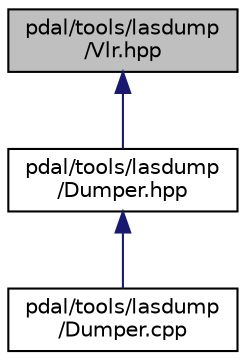 digraph "pdal/tools/lasdump/Vlr.hpp"
{
  edge [fontname="Helvetica",fontsize="10",labelfontname="Helvetica",labelfontsize="10"];
  node [fontname="Helvetica",fontsize="10",shape=record];
  Node1 [label="pdal/tools/lasdump\l/Vlr.hpp",height=0.2,width=0.4,color="black", fillcolor="grey75", style="filled", fontcolor="black"];
  Node1 -> Node2 [dir="back",color="midnightblue",fontsize="10",style="solid",fontname="Helvetica"];
  Node2 [label="pdal/tools/lasdump\l/Dumper.hpp",height=0.2,width=0.4,color="black", fillcolor="white", style="filled",URL="$Dumper_8hpp.html"];
  Node2 -> Node3 [dir="back",color="midnightblue",fontsize="10",style="solid",fontname="Helvetica"];
  Node3 [label="pdal/tools/lasdump\l/Dumper.cpp",height=0.2,width=0.4,color="black", fillcolor="white", style="filled",URL="$Dumper_8cpp.html"];
}
